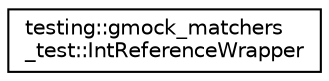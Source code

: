 digraph "Graphical Class Hierarchy"
{
  edge [fontname="Helvetica",fontsize="10",labelfontname="Helvetica",labelfontsize="10"];
  node [fontname="Helvetica",fontsize="10",shape=record];
  rankdir="LR";
  Node1 [label="testing::gmock_matchers\l_test::IntReferenceWrapper",height=0.2,width=0.4,color="black", fillcolor="white", style="filled",URL="$structtesting_1_1gmock__matchers__test_1_1_int_reference_wrapper.html"];
}
